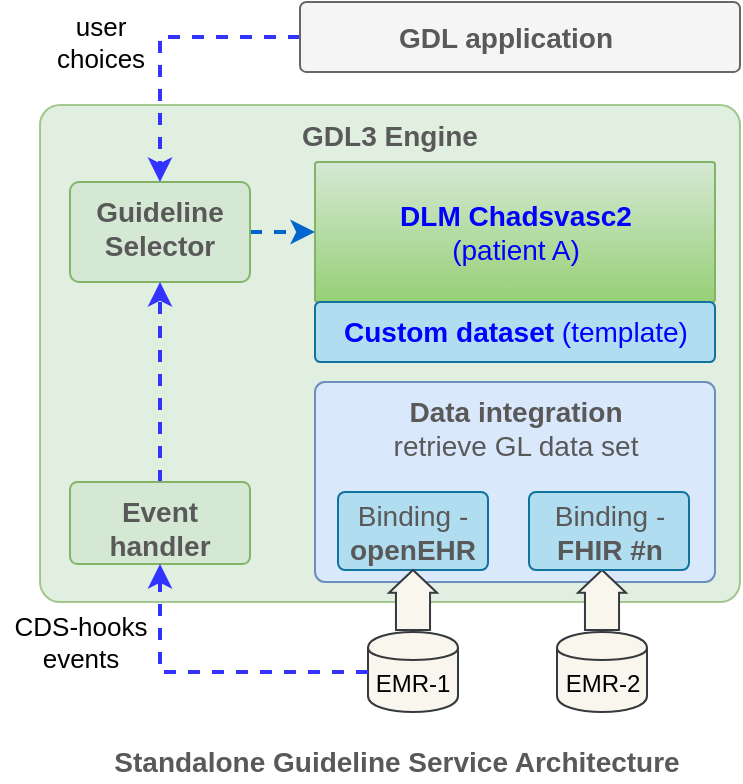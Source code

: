 <mxfile version="12.6.5" type="device"><diagram id="rPqYKw0XkUStUfhil55z" name="Page-1"><mxGraphModel dx="1366" dy="816" grid="1" gridSize="10" guides="1" tooltips="1" connect="1" arrows="1" fold="1" page="1" pageScale="1" pageWidth="850" pageHeight="1100" math="0" shadow="0"><root><mxCell id="0"/><mxCell id="1" parent="0"/><mxCell id="cPz6lYKXeuUxavjR1EJe-4" value="&lt;span style=&quot;font-size: 14px&quot;&gt;GDL3 Engine&lt;br&gt;&lt;/span&gt;" style="rounded=1;whiteSpace=wrap;html=1;fillColor=#d5e8d4;fontSize=14;arcSize=4;verticalAlign=top;strokeWidth=1;strokeColor=#82b366;fontStyle=1;opacity=70;fontColor=#595959;" parent="1" vertex="1"><mxGeometry x="130" y="251.5" width="350" height="248.5" as="geometry"/></mxCell><mxCell id="LgAnmucbh_W9RgHVVYhs-3" value="&lt;span style=&quot;font-size: 14px&quot;&gt;&lt;b&gt;DLM Chadsvasc2&lt;/b&gt; &lt;br&gt;(patient A)&lt;br&gt;&lt;/span&gt;" style="rounded=1;whiteSpace=wrap;html=1;strokeColor=#82b366;fillColor=#d5e8d4;fontSize=14;arcSize=2;gradientColor=#97d077;fontColor=#0000FF;fontStyle=0;verticalAlign=middle;" parent="1" vertex="1"><mxGeometry x="267.5" y="280" width="200" height="70" as="geometry"/></mxCell><mxCell id="yQl8Lhh6X1wwiBJ0dWMf-41" style="edgeStyle=orthogonalEdgeStyle;rounded=0;orthogonalLoop=1;jettySize=auto;html=1;exitX=1;exitY=0.5;exitDx=0;exitDy=0;entryX=0;entryY=0.5;entryDx=0;entryDy=0;dashed=1;strokeColor=#0066CC;strokeWidth=2;fontSize=12;fontColor=#666666;fontStyle=0" parent="1" source="yQl8Lhh6X1wwiBJ0dWMf-2" target="LgAnmucbh_W9RgHVVYhs-3" edge="1"><mxGeometry relative="1" as="geometry"><mxPoint x="205" y="330" as="targetPoint"/></mxGeometry></mxCell><mxCell id="yQl8Lhh6X1wwiBJ0dWMf-2" value="&lt;span style=&quot;font-size: 14px&quot;&gt;&lt;span&gt;Guideline Selector&lt;/span&gt;&lt;br&gt;&lt;/span&gt;" style="rounded=1;whiteSpace=wrap;html=1;strokeColor=#82b366;fillColor=#d5e8d4;fontSize=14;arcSize=9;verticalAlign=top;fontStyle=1;fontColor=#595959;" parent="1" vertex="1"><mxGeometry x="145" y="290" width="90" height="50" as="geometry"/></mxCell><mxCell id="yQl8Lhh6X1wwiBJ0dWMf-50" style="edgeStyle=orthogonalEdgeStyle;rounded=0;orthogonalLoop=1;jettySize=auto;html=1;exitX=0;exitY=0.5;exitDx=0;exitDy=0;entryX=0.5;entryY=0;entryDx=0;entryDy=0;dashed=1;strokeColor=#3333FF;strokeWidth=2;fontSize=12;fontColor=#666666;fontStyle=0" parent="1" source="yQl8Lhh6X1wwiBJ0dWMf-39" target="yQl8Lhh6X1wwiBJ0dWMf-2" edge="1"><mxGeometry relative="1" as="geometry"/></mxCell><mxCell id="yQl8Lhh6X1wwiBJ0dWMf-39" value="&lt;span style=&quot;font-size: 14px&quot;&gt;GDL application&lt;br&gt;&lt;/span&gt;" style="rounded=1;whiteSpace=wrap;html=1;strokeColor=#666666;fillColor=#f5f5f5;fontSize=14;arcSize=9;verticalAlign=middle;fontStyle=1;align=center;spacingRight=14;fontColor=#595959;" parent="1" vertex="1"><mxGeometry x="260" y="200" width="220" height="35" as="geometry"/></mxCell><mxCell id="cPz6lYKXeuUxavjR1EJe-1" style="edgeStyle=orthogonalEdgeStyle;rounded=0;orthogonalLoop=1;jettySize=auto;html=1;exitX=0.5;exitY=0;exitDx=0;exitDy=0;entryX=0.5;entryY=1;entryDx=0;entryDy=0;dashed=1;strokeColor=#3333FF;strokeWidth=2;fontSize=12;fontColor=#666666;fontStyle=0" parent="1" source="IINH3k70vq7tM18ToF_M-4" target="yQl8Lhh6X1wwiBJ0dWMf-2" edge="1"><mxGeometry relative="1" as="geometry"><mxPoint x="220" y="210" as="sourcePoint"/><mxPoint x="135" y="254" as="targetPoint"/></mxGeometry></mxCell><mxCell id="cPz6lYKXeuUxavjR1EJe-2" value="user &lt;br&gt;choices" style="text;html=1;align=center;verticalAlign=middle;resizable=0;points=[];autosize=1;fontSize=13;fontStyle=0" parent="1" vertex="1"><mxGeometry x="130" y="200" width="60" height="40" as="geometry"/></mxCell><mxCell id="cPz6lYKXeuUxavjR1EJe-3" value="CDS-hooks &lt;br&gt;events" style="text;html=1;align=center;verticalAlign=middle;resizable=0;points=[];autosize=1;fontSize=13;fontStyle=0" parent="1" vertex="1"><mxGeometry x="110" y="500" width="80" height="40" as="geometry"/></mxCell><mxCell id="cPz6lYKXeuUxavjR1EJe-5" value="Standalone Guideline Service Architecture" style="text;html=1;align=center;verticalAlign=middle;resizable=0;points=[];autosize=1;fontSize=14;fontColor=#595959;fontStyle=1" parent="1" vertex="1"><mxGeometry x="152.5" y="570" width="310" height="20" as="geometry"/></mxCell><mxCell id="LgAnmucbh_W9RgHVVYhs-2" value="&lt;span style=&quot;font-size: 14px&quot;&gt;&lt;span&gt;&lt;b&gt;Data integration&lt;/b&gt;&lt;br&gt;&lt;/span&gt;retrieve GL data set&lt;br&gt;&lt;/span&gt;" style="rounded=1;whiteSpace=wrap;html=1;strokeColor=#6c8ebf;fillColor=#dae8fc;fontSize=14;arcSize=5;verticalAlign=top;fontColor=#595959;fontStyle=0" parent="1" vertex="1"><mxGeometry x="267.5" y="390" width="200" height="100" as="geometry"/></mxCell><mxCell id="V14e3iwiFZ1tYx3eXrdC-16" value="&lt;span style=&quot;font-size: 14px&quot;&gt;&lt;span&gt;Binding - &lt;br&gt;&lt;b&gt;openEHR&lt;/b&gt;&lt;/span&gt;&lt;br&gt;&lt;/span&gt;" style="rounded=1;whiteSpace=wrap;html=1;strokeColor=#10739e;fillColor=#b1ddf0;fontSize=14;arcSize=9;fontStyle=0;fontColor=#595959;" parent="1" vertex="1"><mxGeometry x="279" y="445" width="75" height="39" as="geometry"/></mxCell><mxCell id="yQl8Lhh6X1wwiBJ0dWMf-3" value="EMR-1" style="shape=cylinder;whiteSpace=wrap;html=1;boundedLbl=1;backgroundOutline=1;strokeColor=#36393d;strokeWidth=1;fillColor=#f9f7ed;fontStyle=0" parent="1" vertex="1"><mxGeometry x="294" y="515" width="45" height="40" as="geometry"/></mxCell><mxCell id="yQl8Lhh6X1wwiBJ0dWMf-4" value="EMR-2" style="shape=cylinder;whiteSpace=wrap;html=1;boundedLbl=1;backgroundOutline=1;strokeColor=#36393d;strokeWidth=1;fillColor=#f9f7ed;fontStyle=0" parent="1" vertex="1"><mxGeometry x="388.5" y="515" width="45" height="40" as="geometry"/></mxCell><mxCell id="yQl8Lhh6X1wwiBJ0dWMf-34" value="" style="html=1;shadow=0;align=center;verticalAlign=middle;shape=mxgraph.arrows2.arrow;dy=0.29;dx=11.4;direction=north;notch=0;fillColor=#f9f7ed;strokeColor=#36393d;fontStyle=0" parent="1" vertex="1"><mxGeometry x="304.5" y="484" width="24" height="30" as="geometry"/></mxCell><mxCell id="yQl8Lhh6X1wwiBJ0dWMf-36" value="" style="html=1;shadow=0;align=center;verticalAlign=middle;shape=mxgraph.arrows2.arrow;dy=0.29;dx=11.4;direction=north;notch=0;fillColor=#f9f7ed;strokeColor=#36393d;fontStyle=0" parent="1" vertex="1"><mxGeometry x="399" y="484" width="24" height="30" as="geometry"/></mxCell><mxCell id="IINH3k70vq7tM18ToF_M-3" value="&lt;span style=&quot;font-size: 14px&quot;&gt;&lt;span&gt;Binding - &lt;br&gt;&lt;b&gt;FHIR #n&lt;/b&gt;&lt;/span&gt;&lt;br&gt;&lt;/span&gt;" style="rounded=1;whiteSpace=wrap;html=1;strokeColor=#10739e;fillColor=#b1ddf0;fontSize=14;arcSize=9;fontStyle=0;fontColor=#595959;" parent="1" vertex="1"><mxGeometry x="374.5" y="445" width="80" height="39" as="geometry"/></mxCell><mxCell id="IINH3k70vq7tM18ToF_M-4" value="&lt;span style=&quot;font-size: 14px&quot;&gt;&lt;span&gt;Event handler&lt;/span&gt;&lt;br&gt;&lt;/span&gt;" style="rounded=1;whiteSpace=wrap;html=1;strokeColor=#82b366;fillColor=#d5e8d4;fontSize=14;arcSize=9;verticalAlign=top;fontStyle=1;fontColor=#595959;" parent="1" vertex="1"><mxGeometry x="145" y="440" width="90" height="41" as="geometry"/></mxCell><mxCell id="IINH3k70vq7tM18ToF_M-5" style="edgeStyle=orthogonalEdgeStyle;rounded=0;orthogonalLoop=1;jettySize=auto;html=1;exitX=0;exitY=0.5;exitDx=0;exitDy=0;entryX=0.5;entryY=1;entryDx=0;entryDy=0;dashed=1;strokeColor=#3333FF;strokeWidth=2;fontSize=12;fontColor=#666666;fontStyle=0" parent="1" source="yQl8Lhh6X1wwiBJ0dWMf-3" target="IINH3k70vq7tM18ToF_M-4" edge="1"><mxGeometry relative="1" as="geometry"><mxPoint x="309" y="532" as="sourcePoint"/><mxPoint x="126" y="410" as="targetPoint"/></mxGeometry></mxCell><mxCell id="IINH3k70vq7tM18ToF_M-1" value="&lt;span style=&quot;font-size: 14px&quot;&gt;&lt;b&gt;Custom dataset&lt;/b&gt; (template)&lt;br&gt;&lt;/span&gt;" style="rounded=1;whiteSpace=wrap;html=1;strokeColor=#10739e;fillColor=#b1ddf0;fontSize=14;arcSize=9;fontStyle=0;fontColor=#0000FF;" parent="1" vertex="1"><mxGeometry x="267.5" y="350" width="200" height="30" as="geometry"/></mxCell></root></mxGraphModel></diagram></mxfile>